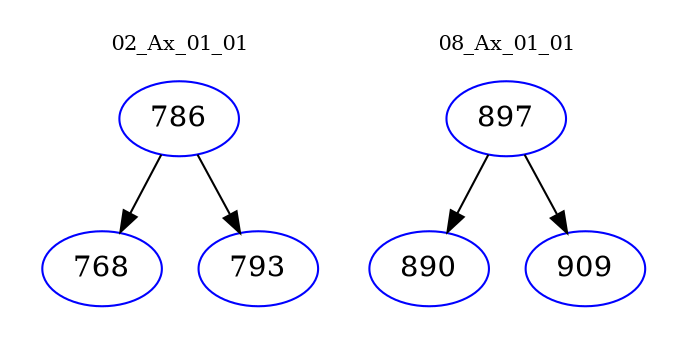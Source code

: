 digraph{
subgraph cluster_0 {
color = white
label = "02_Ax_01_01";
fontsize=10;
T0_786 [label="786", color="blue"]
T0_786 -> T0_768 [color="black"]
T0_768 [label="768", color="blue"]
T0_786 -> T0_793 [color="black"]
T0_793 [label="793", color="blue"]
}
subgraph cluster_1 {
color = white
label = "08_Ax_01_01";
fontsize=10;
T1_897 [label="897", color="blue"]
T1_897 -> T1_890 [color="black"]
T1_890 [label="890", color="blue"]
T1_897 -> T1_909 [color="black"]
T1_909 [label="909", color="blue"]
}
}
